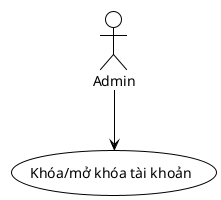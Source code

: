 @startuml UC025-Khoa-Mo-Khoa-User
!theme plain

actor Admin
usecase "Khóa/mở khóa tài khoản" as UC025

Admin --> UC025

@enduml
